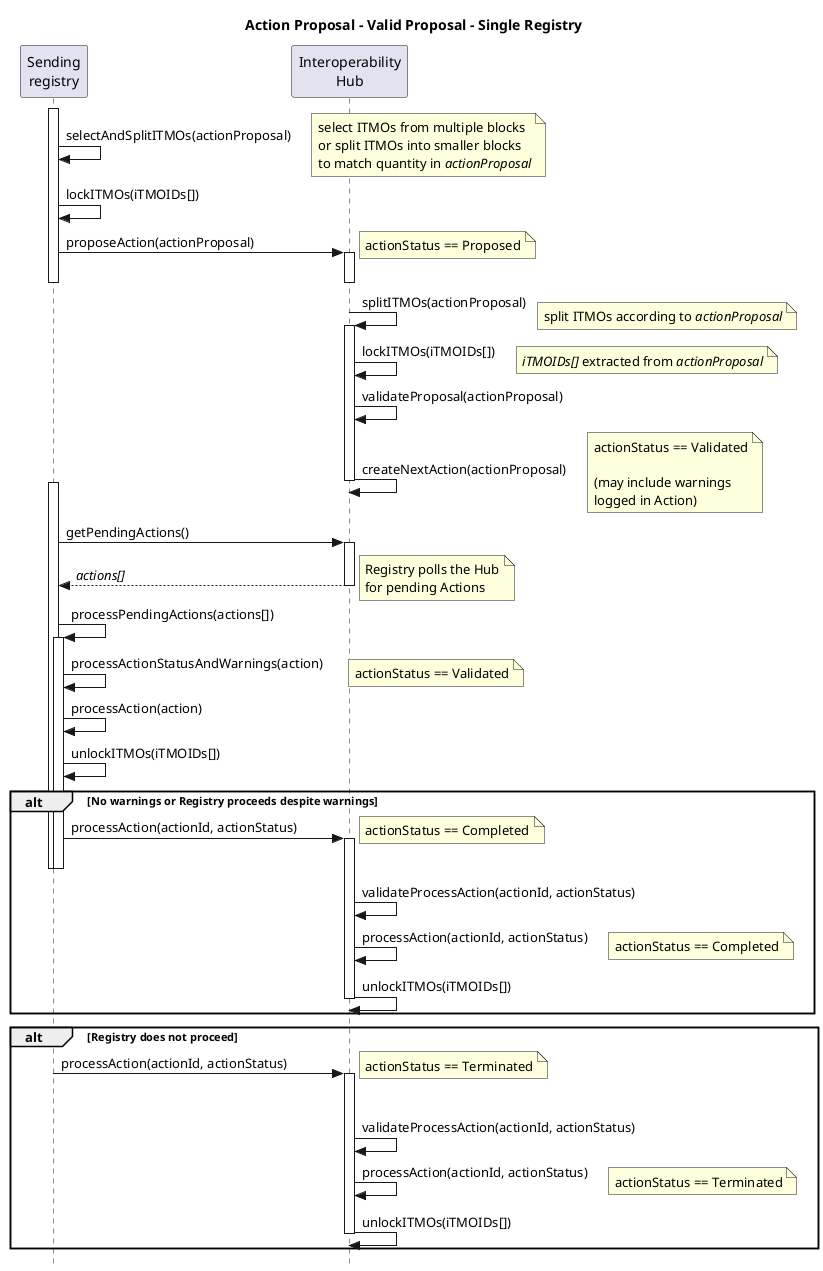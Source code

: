 @startuml actionProposal_Valid_SingleReg_Sequence

title Action Proposal - Valid Proposal - Single Registry

skinparam style strictuml

participant "Sending\nregistry" as Sender
participant "Interoperability\nHub" as Hub

activate Sender
Sender -> Sender: selectAndSplitITMOs(actionProposal)
note right: select ITMOs from multiple blocks\nor split ITMOs into smaller blocks\nto match quantity in //actionProposal//

Sender -> Sender: lockITMOs(iTMOIDs[])
Sender -> Hub++ : proposeAction(actionProposal)
note right: actionStatus == Proposed
deactivate Hub
deactivate Sender

Hub -> Hub++: splitITMOs(actionProposal)
note right: split ITMOs according to //actionProposal//
Hub -> Hub: lockITMOs(iTMOIDs[])
note right: //iTMOIDs[]// extracted from //actionProposal//

Hub -> Hub: validateProposal(actionProposal)
Hub -> Hub--: createNextAction(actionProposal)
note right: actionStatus == Validated\n\n(may include warnings\nlogged in Action)

activate Sender
Sender -> Hub++ : getPendingActions()
Sender <-- Hub--: //actions[]//
note right: Registry polls the Hub\nfor pending Actions

Sender -> Sender: processPendingActions(actions[])
activate Sender
Sender -> Sender: processActionStatusAndWarnings(action)
note right: actionStatus == Validated
Sender -> Sender: processAction(action)
Sender -> Sender: unlockITMOs(iTMOIDs[])

alt No warnings or Registry proceeds despite warnings

  Sender -> Hub++: processAction(actionId, actionStatus)
  note right: actionStatus == Completed
  deactivate Sender
  deactivate Sender
  Hub -> Hub: validateProcessAction(actionId, actionStatus)
  Hub -> Hub: processAction(actionId, actionStatus)
  note right: actionStatus == Completed
  Hub -> Hub--: unlockITMOs(iTMOIDs[])

end

alt Registry does not proceed

  activate Sender
  activate Sender
  Sender -> Hub++: processAction(actionId, actionStatus)
  note right: actionStatus == Terminated
  deactivate Sender
  deactivate Sender
  Hub -> Hub: validateProcessAction(actionId, actionStatus)
  Hub -> Hub: processAction(actionId, actionStatus)
  note right: actionStatus == Terminated
  Hub -> Hub--: unlockITMOs(iTMOIDs[])

end

@enduml
